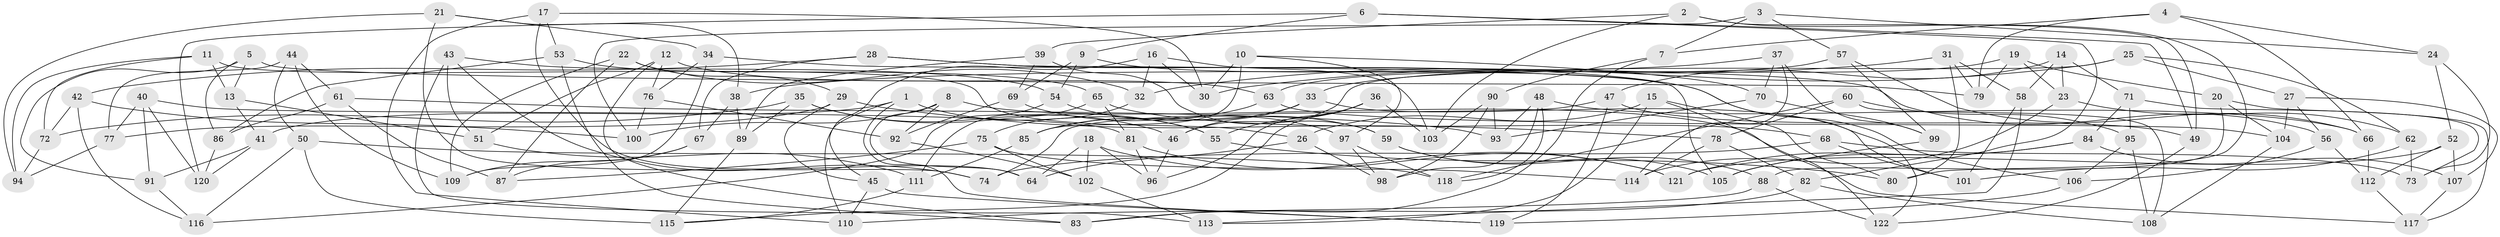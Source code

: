 // coarse degree distribution, {4: 0.5529411764705883, 6: 0.3764705882352941, 5: 0.058823529411764705, 3: 0.011764705882352941}
// Generated by graph-tools (version 1.1) at 2025/52/02/27/25 19:52:29]
// undirected, 122 vertices, 244 edges
graph export_dot {
graph [start="1"]
  node [color=gray90,style=filled];
  1;
  2;
  3;
  4;
  5;
  6;
  7;
  8;
  9;
  10;
  11;
  12;
  13;
  14;
  15;
  16;
  17;
  18;
  19;
  20;
  21;
  22;
  23;
  24;
  25;
  26;
  27;
  28;
  29;
  30;
  31;
  32;
  33;
  34;
  35;
  36;
  37;
  38;
  39;
  40;
  41;
  42;
  43;
  44;
  45;
  46;
  47;
  48;
  49;
  50;
  51;
  52;
  53;
  54;
  55;
  56;
  57;
  58;
  59;
  60;
  61;
  62;
  63;
  64;
  65;
  66;
  67;
  68;
  69;
  70;
  71;
  72;
  73;
  74;
  75;
  76;
  77;
  78;
  79;
  80;
  81;
  82;
  83;
  84;
  85;
  86;
  87;
  88;
  89;
  90;
  91;
  92;
  93;
  94;
  95;
  96;
  97;
  98;
  99;
  100;
  101;
  102;
  103;
  104;
  105;
  106;
  107;
  108;
  109;
  110;
  111;
  112;
  113;
  114;
  115;
  116;
  117;
  118;
  119;
  120;
  121;
  122;
  1 -- 110;
  1 -- 55;
  1 -- 41;
  1 -- 119;
  2 -- 49;
  2 -- 39;
  2 -- 80;
  2 -- 103;
  3 -- 7;
  3 -- 57;
  3 -- 24;
  3 -- 100;
  4 -- 7;
  4 -- 24;
  4 -- 79;
  4 -- 66;
  5 -- 86;
  5 -- 13;
  5 -- 91;
  5 -- 79;
  6 -- 120;
  6 -- 9;
  6 -- 82;
  6 -- 49;
  7 -- 83;
  7 -- 90;
  8 -- 64;
  8 -- 117;
  8 -- 92;
  8 -- 100;
  9 -- 69;
  9 -- 54;
  9 -- 122;
  10 -- 70;
  10 -- 97;
  10 -- 85;
  10 -- 30;
  11 -- 26;
  11 -- 94;
  11 -- 72;
  11 -- 13;
  12 -- 51;
  12 -- 83;
  12 -- 63;
  12 -- 76;
  13 -- 51;
  13 -- 41;
  14 -- 23;
  14 -- 47;
  14 -- 71;
  14 -- 58;
  15 -- 122;
  15 -- 113;
  15 -- 26;
  15 -- 80;
  16 -- 45;
  16 -- 32;
  16 -- 103;
  16 -- 30;
  17 -- 110;
  17 -- 64;
  17 -- 30;
  17 -- 53;
  18 -- 96;
  18 -- 121;
  18 -- 102;
  18 -- 64;
  19 -- 33;
  19 -- 20;
  19 -- 23;
  19 -- 79;
  20 -- 88;
  20 -- 104;
  20 -- 117;
  21 -- 38;
  21 -- 74;
  21 -- 34;
  21 -- 94;
  22 -- 87;
  22 -- 32;
  22 -- 109;
  22 -- 29;
  23 -- 62;
  23 -- 114;
  24 -- 52;
  24 -- 73;
  25 -- 46;
  25 -- 62;
  25 -- 27;
  25 -- 30;
  26 -- 98;
  26 -- 64;
  27 -- 107;
  27 -- 104;
  27 -- 56;
  28 -- 105;
  28 -- 42;
  28 -- 67;
  28 -- 106;
  29 -- 77;
  29 -- 78;
  29 -- 45;
  31 -- 80;
  31 -- 32;
  31 -- 58;
  31 -- 79;
  32 -- 75;
  33 -- 101;
  33 -- 46;
  33 -- 85;
  34 -- 56;
  34 -- 76;
  34 -- 109;
  35 -- 89;
  35 -- 72;
  35 -- 46;
  35 -- 55;
  36 -- 115;
  36 -- 103;
  36 -- 55;
  36 -- 96;
  37 -- 70;
  37 -- 38;
  37 -- 99;
  37 -- 114;
  38 -- 67;
  38 -- 89;
  39 -- 89;
  39 -- 69;
  39 -- 59;
  40 -- 120;
  40 -- 91;
  40 -- 77;
  40 -- 81;
  41 -- 91;
  41 -- 120;
  42 -- 116;
  42 -- 72;
  42 -- 100;
  43 -- 74;
  43 -- 51;
  43 -- 54;
  43 -- 113;
  44 -- 109;
  44 -- 61;
  44 -- 50;
  44 -- 77;
  45 -- 110;
  45 -- 119;
  46 -- 96;
  47 -- 49;
  47 -- 74;
  47 -- 119;
  48 -- 98;
  48 -- 118;
  48 -- 93;
  48 -- 66;
  49 -- 122;
  50 -- 116;
  50 -- 115;
  50 -- 118;
  51 -- 111;
  52 -- 121;
  52 -- 107;
  52 -- 112;
  53 -- 65;
  53 -- 86;
  53 -- 83;
  54 -- 59;
  54 -- 116;
  55 -- 80;
  56 -- 106;
  56 -- 112;
  57 -- 66;
  57 -- 63;
  57 -- 99;
  58 -- 113;
  58 -- 101;
  59 -- 88;
  59 -- 105;
  60 -- 118;
  60 -- 78;
  60 -- 108;
  60 -- 95;
  61 -- 87;
  61 -- 86;
  61 -- 93;
  62 -- 73;
  62 -- 101;
  63 -- 85;
  63 -- 104;
  65 -- 81;
  65 -- 68;
  65 -- 111;
  66 -- 112;
  67 -- 109;
  67 -- 87;
  68 -- 73;
  68 -- 101;
  68 -- 74;
  69 -- 92;
  69 -- 97;
  70 -- 99;
  70 -- 93;
  71 -- 84;
  71 -- 73;
  71 -- 95;
  72 -- 94;
  75 -- 102;
  75 -- 87;
  75 -- 114;
  76 -- 100;
  76 -- 92;
  77 -- 94;
  78 -- 114;
  78 -- 82;
  81 -- 121;
  81 -- 96;
  82 -- 108;
  82 -- 83;
  84 -- 105;
  84 -- 121;
  84 -- 107;
  85 -- 111;
  86 -- 120;
  88 -- 122;
  88 -- 110;
  89 -- 115;
  90 -- 93;
  90 -- 98;
  90 -- 103;
  91 -- 116;
  92 -- 102;
  95 -- 106;
  95 -- 108;
  97 -- 118;
  97 -- 98;
  99 -- 105;
  102 -- 113;
  104 -- 108;
  106 -- 119;
  107 -- 117;
  111 -- 115;
  112 -- 117;
}
